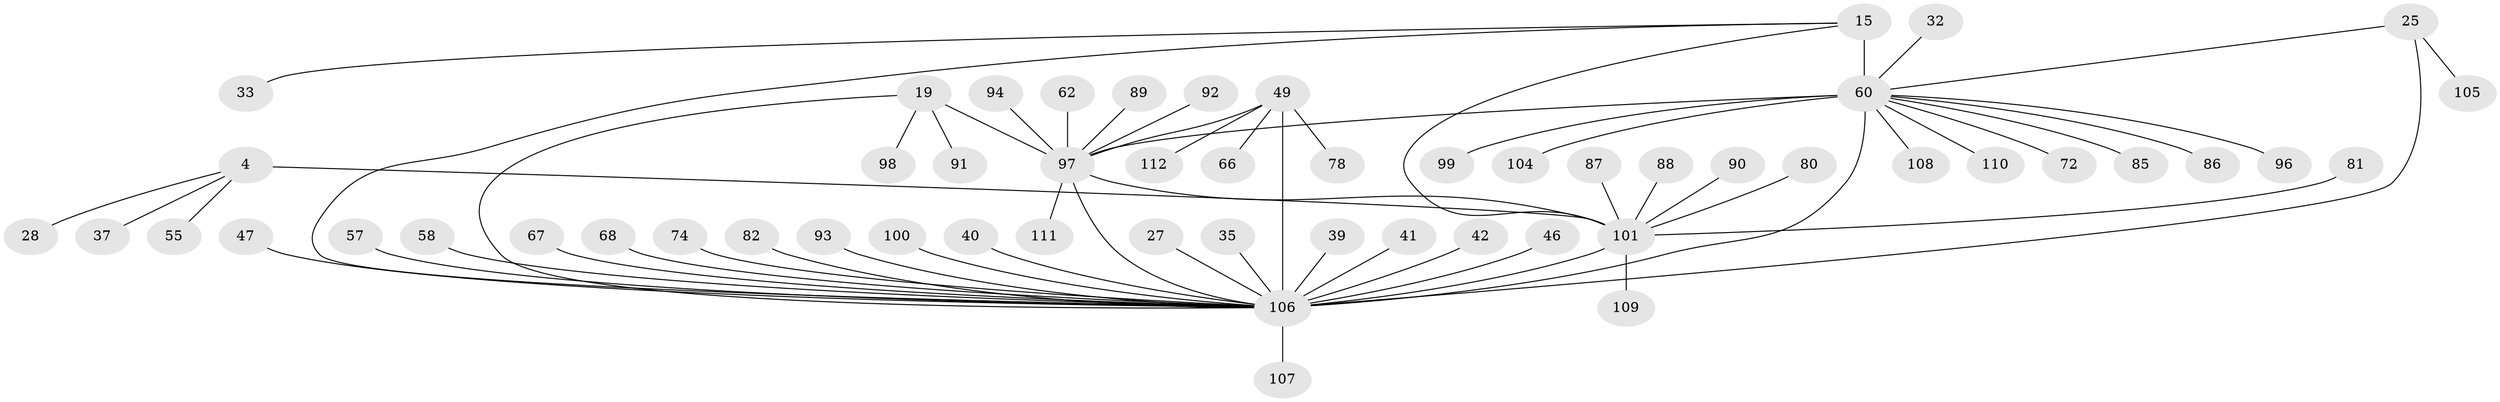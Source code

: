 // original degree distribution, {9: 0.026785714285714284, 12: 0.026785714285714284, 5: 0.017857142857142856, 6: 0.026785714285714284, 8: 0.05357142857142857, 10: 0.008928571428571428, 11: 0.017857142857142856, 7: 0.026785714285714284, 4: 0.017857142857142856, 2: 0.13392857142857142, 1: 0.5803571428571429, 3: 0.0625}
// Generated by graph-tools (version 1.1) at 2025/54/03/09/25 04:54:31]
// undirected, 56 vertices, 62 edges
graph export_dot {
graph [start="1"]
  node [color=gray90,style=filled];
  4 [super="+3"];
  15 [super="+12"];
  19 [super="+18"];
  25 [super="+23"];
  27;
  28;
  32;
  33;
  35;
  37;
  39;
  40;
  41;
  42;
  46;
  47;
  49 [super="+8"];
  55;
  57;
  58;
  60 [super="+53+14+29"];
  62;
  66;
  67;
  68;
  72;
  74;
  78;
  80;
  81;
  82 [super="+65"];
  85;
  86 [super="+77"];
  87 [super="+36"];
  88;
  89;
  90;
  91;
  92;
  93 [super="+75"];
  94;
  96;
  97 [super="+20+34+38+44+50"];
  98;
  99;
  100;
  101 [super="+56+61+73"];
  104;
  105 [super="+103"];
  106 [super="+71+69+76+84+83+102+24"];
  107 [super="+30+52"];
  108;
  109;
  110;
  111;
  112;
  4 -- 37;
  4 -- 55;
  4 -- 28;
  4 -- 101 [weight=6];
  15 -- 33;
  15 -- 106 [weight=2];
  15 -- 60 [weight=6];
  15 -- 101;
  19 -- 91;
  19 -- 98;
  19 -- 97 [weight=6];
  19 -- 106;
  25 -- 105;
  25 -- 60;
  25 -- 106 [weight=6];
  27 -- 106;
  32 -- 60;
  35 -- 106;
  39 -- 106;
  40 -- 106;
  41 -- 106;
  42 -- 106;
  46 -- 106;
  47 -- 106;
  49 -- 112;
  49 -- 97;
  49 -- 66;
  49 -- 106 [weight=8];
  49 -- 78;
  57 -- 106;
  58 -- 106;
  60 -- 106 [weight=5];
  60 -- 97;
  60 -- 104;
  60 -- 85;
  60 -- 96;
  60 -- 99;
  60 -- 72;
  60 -- 108;
  60 -- 110;
  60 -- 86;
  62 -- 97;
  67 -- 106;
  68 -- 106;
  74 -- 106;
  80 -- 101;
  81 -- 101;
  82 -- 106;
  87 -- 101;
  88 -- 101;
  89 -- 97;
  90 -- 101;
  92 -- 97;
  93 -- 106;
  94 -- 97;
  97 -- 111;
  97 -- 101 [weight=2];
  97 -- 106 [weight=2];
  100 -- 106;
  101 -- 106 [weight=2];
  101 -- 109;
  106 -- 107;
}
